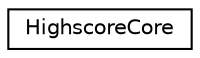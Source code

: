 digraph "Graphical Class Hierarchy"
{
  edge [fontname="Helvetica",fontsize="10",labelfontname="Helvetica",labelfontsize="10"];
  node [fontname="Helvetica",fontsize="10",shape=record];
  rankdir="LR";
  Node0 [label="HighscoreCore",height=0.2,width=0.4,color="black", fillcolor="white", style="filled",URL="$class_highscore_core.html",tooltip="utils class for read an write scores "];
}
